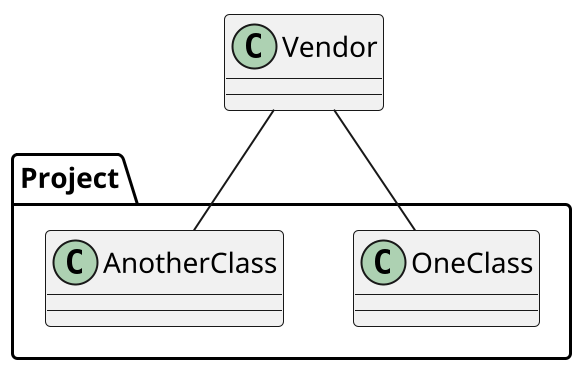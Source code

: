 @startuml

scale 2

package "Project" {

class OneClass
class AnotherClass

}

Vendor -- OneClass
Vendor -- AnotherClass

@enduml